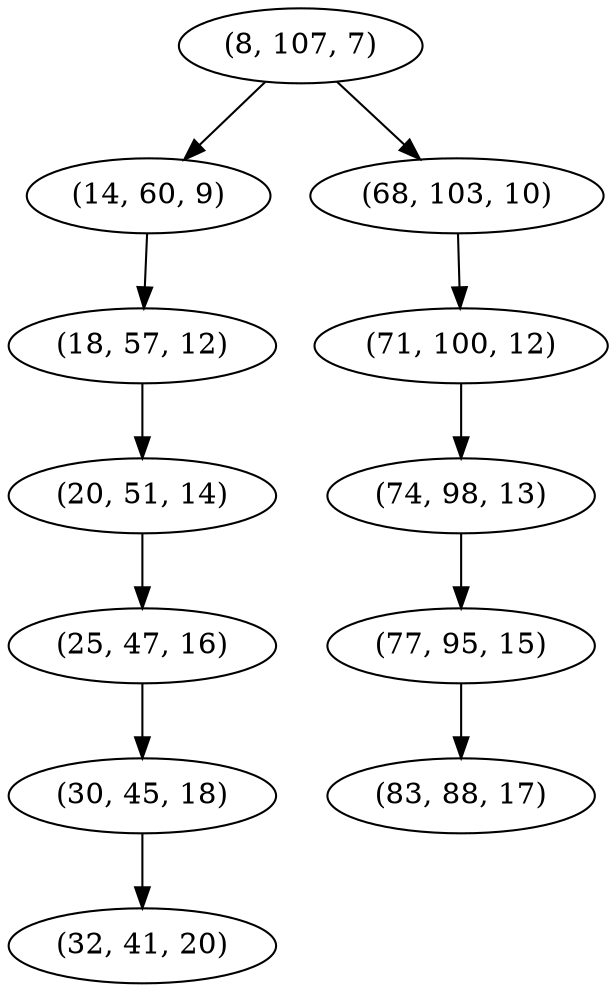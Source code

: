 digraph tree {
    "(8, 107, 7)";
    "(14, 60, 9)";
    "(18, 57, 12)";
    "(20, 51, 14)";
    "(25, 47, 16)";
    "(30, 45, 18)";
    "(32, 41, 20)";
    "(68, 103, 10)";
    "(71, 100, 12)";
    "(74, 98, 13)";
    "(77, 95, 15)";
    "(83, 88, 17)";
    "(8, 107, 7)" -> "(14, 60, 9)";
    "(8, 107, 7)" -> "(68, 103, 10)";
    "(14, 60, 9)" -> "(18, 57, 12)";
    "(18, 57, 12)" -> "(20, 51, 14)";
    "(20, 51, 14)" -> "(25, 47, 16)";
    "(25, 47, 16)" -> "(30, 45, 18)";
    "(30, 45, 18)" -> "(32, 41, 20)";
    "(68, 103, 10)" -> "(71, 100, 12)";
    "(71, 100, 12)" -> "(74, 98, 13)";
    "(74, 98, 13)" -> "(77, 95, 15)";
    "(77, 95, 15)" -> "(83, 88, 17)";
}
